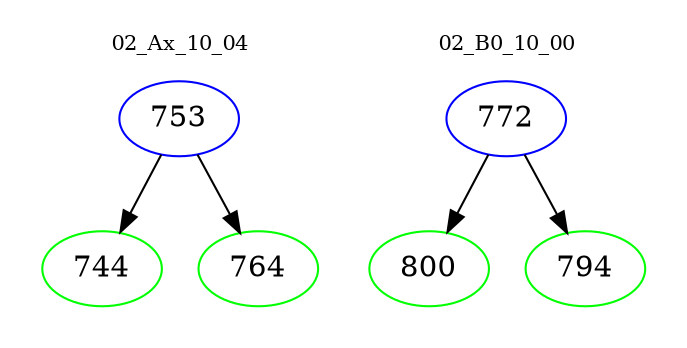 digraph{
subgraph cluster_0 {
color = white
label = "02_Ax_10_04";
fontsize=10;
T0_753 [label="753", color="blue"]
T0_753 -> T0_744 [color="black"]
T0_744 [label="744", color="green"]
T0_753 -> T0_764 [color="black"]
T0_764 [label="764", color="green"]
}
subgraph cluster_1 {
color = white
label = "02_B0_10_00";
fontsize=10;
T1_772 [label="772", color="blue"]
T1_772 -> T1_800 [color="black"]
T1_800 [label="800", color="green"]
T1_772 -> T1_794 [color="black"]
T1_794 [label="794", color="green"]
}
}
